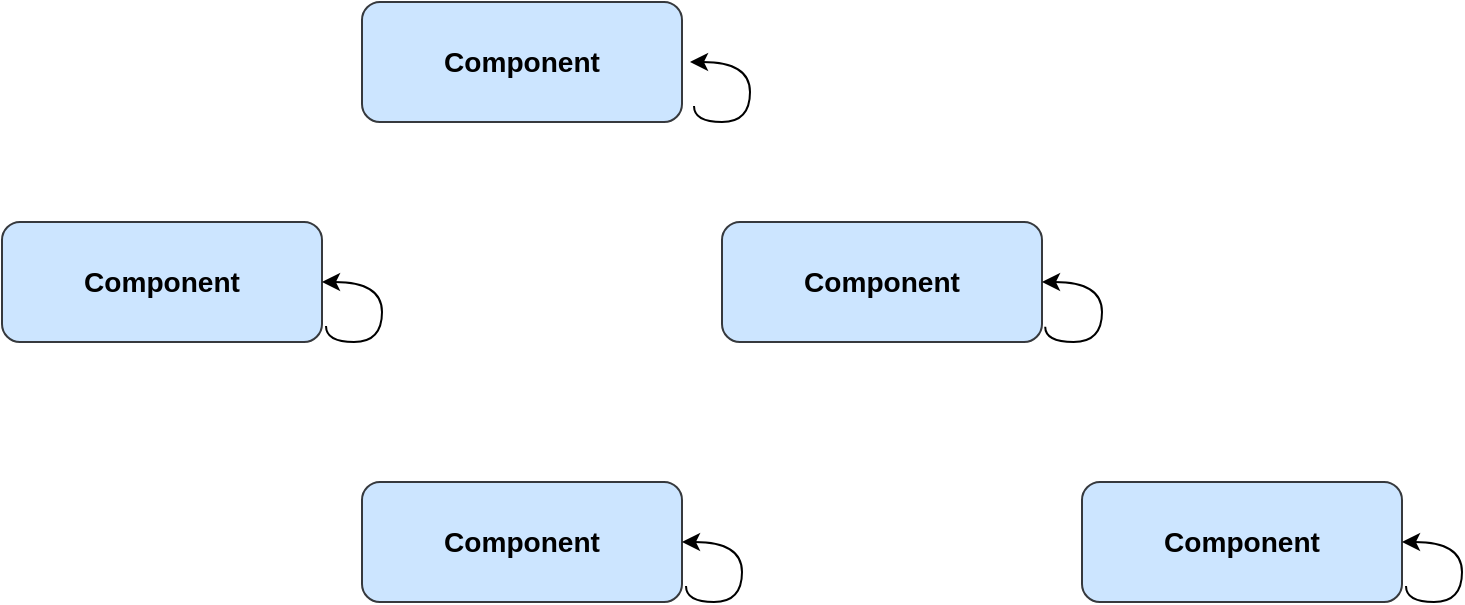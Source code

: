 <mxfile version="24.0.1" type="github">
  <diagram name="Strona-1" id="lcwn6AOx6iemLbHwWNfx">
    <mxGraphModel dx="1050" dy="522" grid="1" gridSize="10" guides="1" tooltips="1" connect="1" arrows="1" fold="1" page="1" pageScale="1" pageWidth="827" pageHeight="1169" background="none" math="0" shadow="0">
      <root>
        <mxCell id="0" />
        <mxCell id="1" parent="0" />
        <mxCell id="-R2G3Fy26ll-aLyJ9Nz2-2" value="&lt;h3&gt;Component&lt;/h3&gt;" style="rounded=1;whiteSpace=wrap;html=1;align=center;fillColor=#cce5ff;strokeColor=#36393d;" vertex="1" parent="1">
          <mxGeometry x="250" y="90" width="160" height="60" as="geometry" />
        </mxCell>
        <mxCell id="-R2G3Fy26ll-aLyJ9Nz2-5" value="&lt;h3&gt;Component&lt;/h3&gt;" style="rounded=1;whiteSpace=wrap;html=1;align=center;fillColor=#cce5ff;strokeColor=#36393d;" vertex="1" parent="1">
          <mxGeometry x="70" y="200" width="160" height="60" as="geometry" />
        </mxCell>
        <mxCell id="-R2G3Fy26ll-aLyJ9Nz2-6" value="&lt;h3&gt;Component&lt;/h3&gt;" style="rounded=1;whiteSpace=wrap;html=1;align=center;fillColor=#cce5ff;strokeColor=#36393d;" vertex="1" parent="1">
          <mxGeometry x="430" y="200" width="160" height="60" as="geometry" />
        </mxCell>
        <mxCell id="-R2G3Fy26ll-aLyJ9Nz2-7" value="&lt;h3&gt;Component&lt;/h3&gt;" style="rounded=1;whiteSpace=wrap;html=1;align=center;fillColor=#cce5ff;strokeColor=#36393d;" vertex="1" parent="1">
          <mxGeometry x="610" y="330" width="160" height="60" as="geometry" />
        </mxCell>
        <mxCell id="-R2G3Fy26ll-aLyJ9Nz2-8" value="&lt;h3&gt;Component&lt;/h3&gt;" style="rounded=1;whiteSpace=wrap;html=1;align=center;fillColor=#cce5ff;strokeColor=#36393d;" vertex="1" parent="1">
          <mxGeometry x="250" y="330" width="160" height="60" as="geometry" />
        </mxCell>
        <mxCell id="-R2G3Fy26ll-aLyJ9Nz2-19" value="" style="endArrow=classic;html=1;rounded=0;edgeStyle=orthogonalEdgeStyle;strokeColor=default;curved=1;entryX=1;entryY=0.5;entryDx=0;entryDy=0;exitX=1.01;exitY=0.873;exitDx=0;exitDy=0;exitPerimeter=0;" edge="1" parent="1" source="-R2G3Fy26ll-aLyJ9Nz2-6" target="-R2G3Fy26ll-aLyJ9Nz2-6">
          <mxGeometry width="50" height="50" relative="1" as="geometry">
            <mxPoint x="580" y="259.5" as="sourcePoint" />
            <mxPoint x="600" y="220" as="targetPoint" />
            <Array as="points">
              <mxPoint x="592" y="260" />
              <mxPoint x="620" y="260" />
              <mxPoint x="620" y="230" />
            </Array>
          </mxGeometry>
        </mxCell>
        <mxCell id="-R2G3Fy26ll-aLyJ9Nz2-21" value="" style="endArrow=classic;html=1;rounded=0;edgeStyle=orthogonalEdgeStyle;strokeColor=default;curved=1;entryX=1;entryY=0.5;entryDx=0;entryDy=0;exitX=1.01;exitY=0.873;exitDx=0;exitDy=0;exitPerimeter=0;" edge="1" parent="1">
          <mxGeometry width="50" height="50" relative="1" as="geometry">
            <mxPoint x="232" y="252" as="sourcePoint" />
            <mxPoint x="230" y="230" as="targetPoint" />
            <Array as="points">
              <mxPoint x="232" y="260" />
              <mxPoint x="260" y="260" />
              <mxPoint x="260" y="230" />
            </Array>
          </mxGeometry>
        </mxCell>
        <mxCell id="-R2G3Fy26ll-aLyJ9Nz2-22" value="" style="endArrow=classic;html=1;rounded=0;edgeStyle=orthogonalEdgeStyle;strokeColor=default;curved=1;entryX=1;entryY=0.5;entryDx=0;entryDy=0;exitX=1.01;exitY=0.873;exitDx=0;exitDy=0;exitPerimeter=0;" edge="1" parent="1">
          <mxGeometry width="50" height="50" relative="1" as="geometry">
            <mxPoint x="772" y="382" as="sourcePoint" />
            <mxPoint x="770" y="360" as="targetPoint" />
            <Array as="points">
              <mxPoint x="772" y="390" />
              <mxPoint x="800" y="390" />
              <mxPoint x="800" y="360" />
            </Array>
          </mxGeometry>
        </mxCell>
        <mxCell id="-R2G3Fy26ll-aLyJ9Nz2-23" value="" style="endArrow=classic;html=1;rounded=0;edgeStyle=orthogonalEdgeStyle;strokeColor=default;curved=1;entryX=1;entryY=0.5;entryDx=0;entryDy=0;exitX=1.01;exitY=0.873;exitDx=0;exitDy=0;exitPerimeter=0;" edge="1" parent="1">
          <mxGeometry width="50" height="50" relative="1" as="geometry">
            <mxPoint x="412" y="382" as="sourcePoint" />
            <mxPoint x="410" y="360" as="targetPoint" />
            <Array as="points">
              <mxPoint x="412" y="390" />
              <mxPoint x="440" y="390" />
              <mxPoint x="440" y="360" />
            </Array>
          </mxGeometry>
        </mxCell>
        <mxCell id="-R2G3Fy26ll-aLyJ9Nz2-24" value="" style="endArrow=classic;html=1;rounded=0;edgeStyle=orthogonalEdgeStyle;strokeColor=default;curved=1;entryX=1;entryY=0.5;entryDx=0;entryDy=0;exitX=1.01;exitY=0.873;exitDx=0;exitDy=0;exitPerimeter=0;" edge="1" parent="1">
          <mxGeometry width="50" height="50" relative="1" as="geometry">
            <mxPoint x="416" y="142" as="sourcePoint" />
            <mxPoint x="414" y="120" as="targetPoint" />
            <Array as="points">
              <mxPoint x="416" y="150" />
              <mxPoint x="444" y="150" />
              <mxPoint x="444" y="120" />
            </Array>
          </mxGeometry>
        </mxCell>
      </root>
    </mxGraphModel>
  </diagram>
</mxfile>
